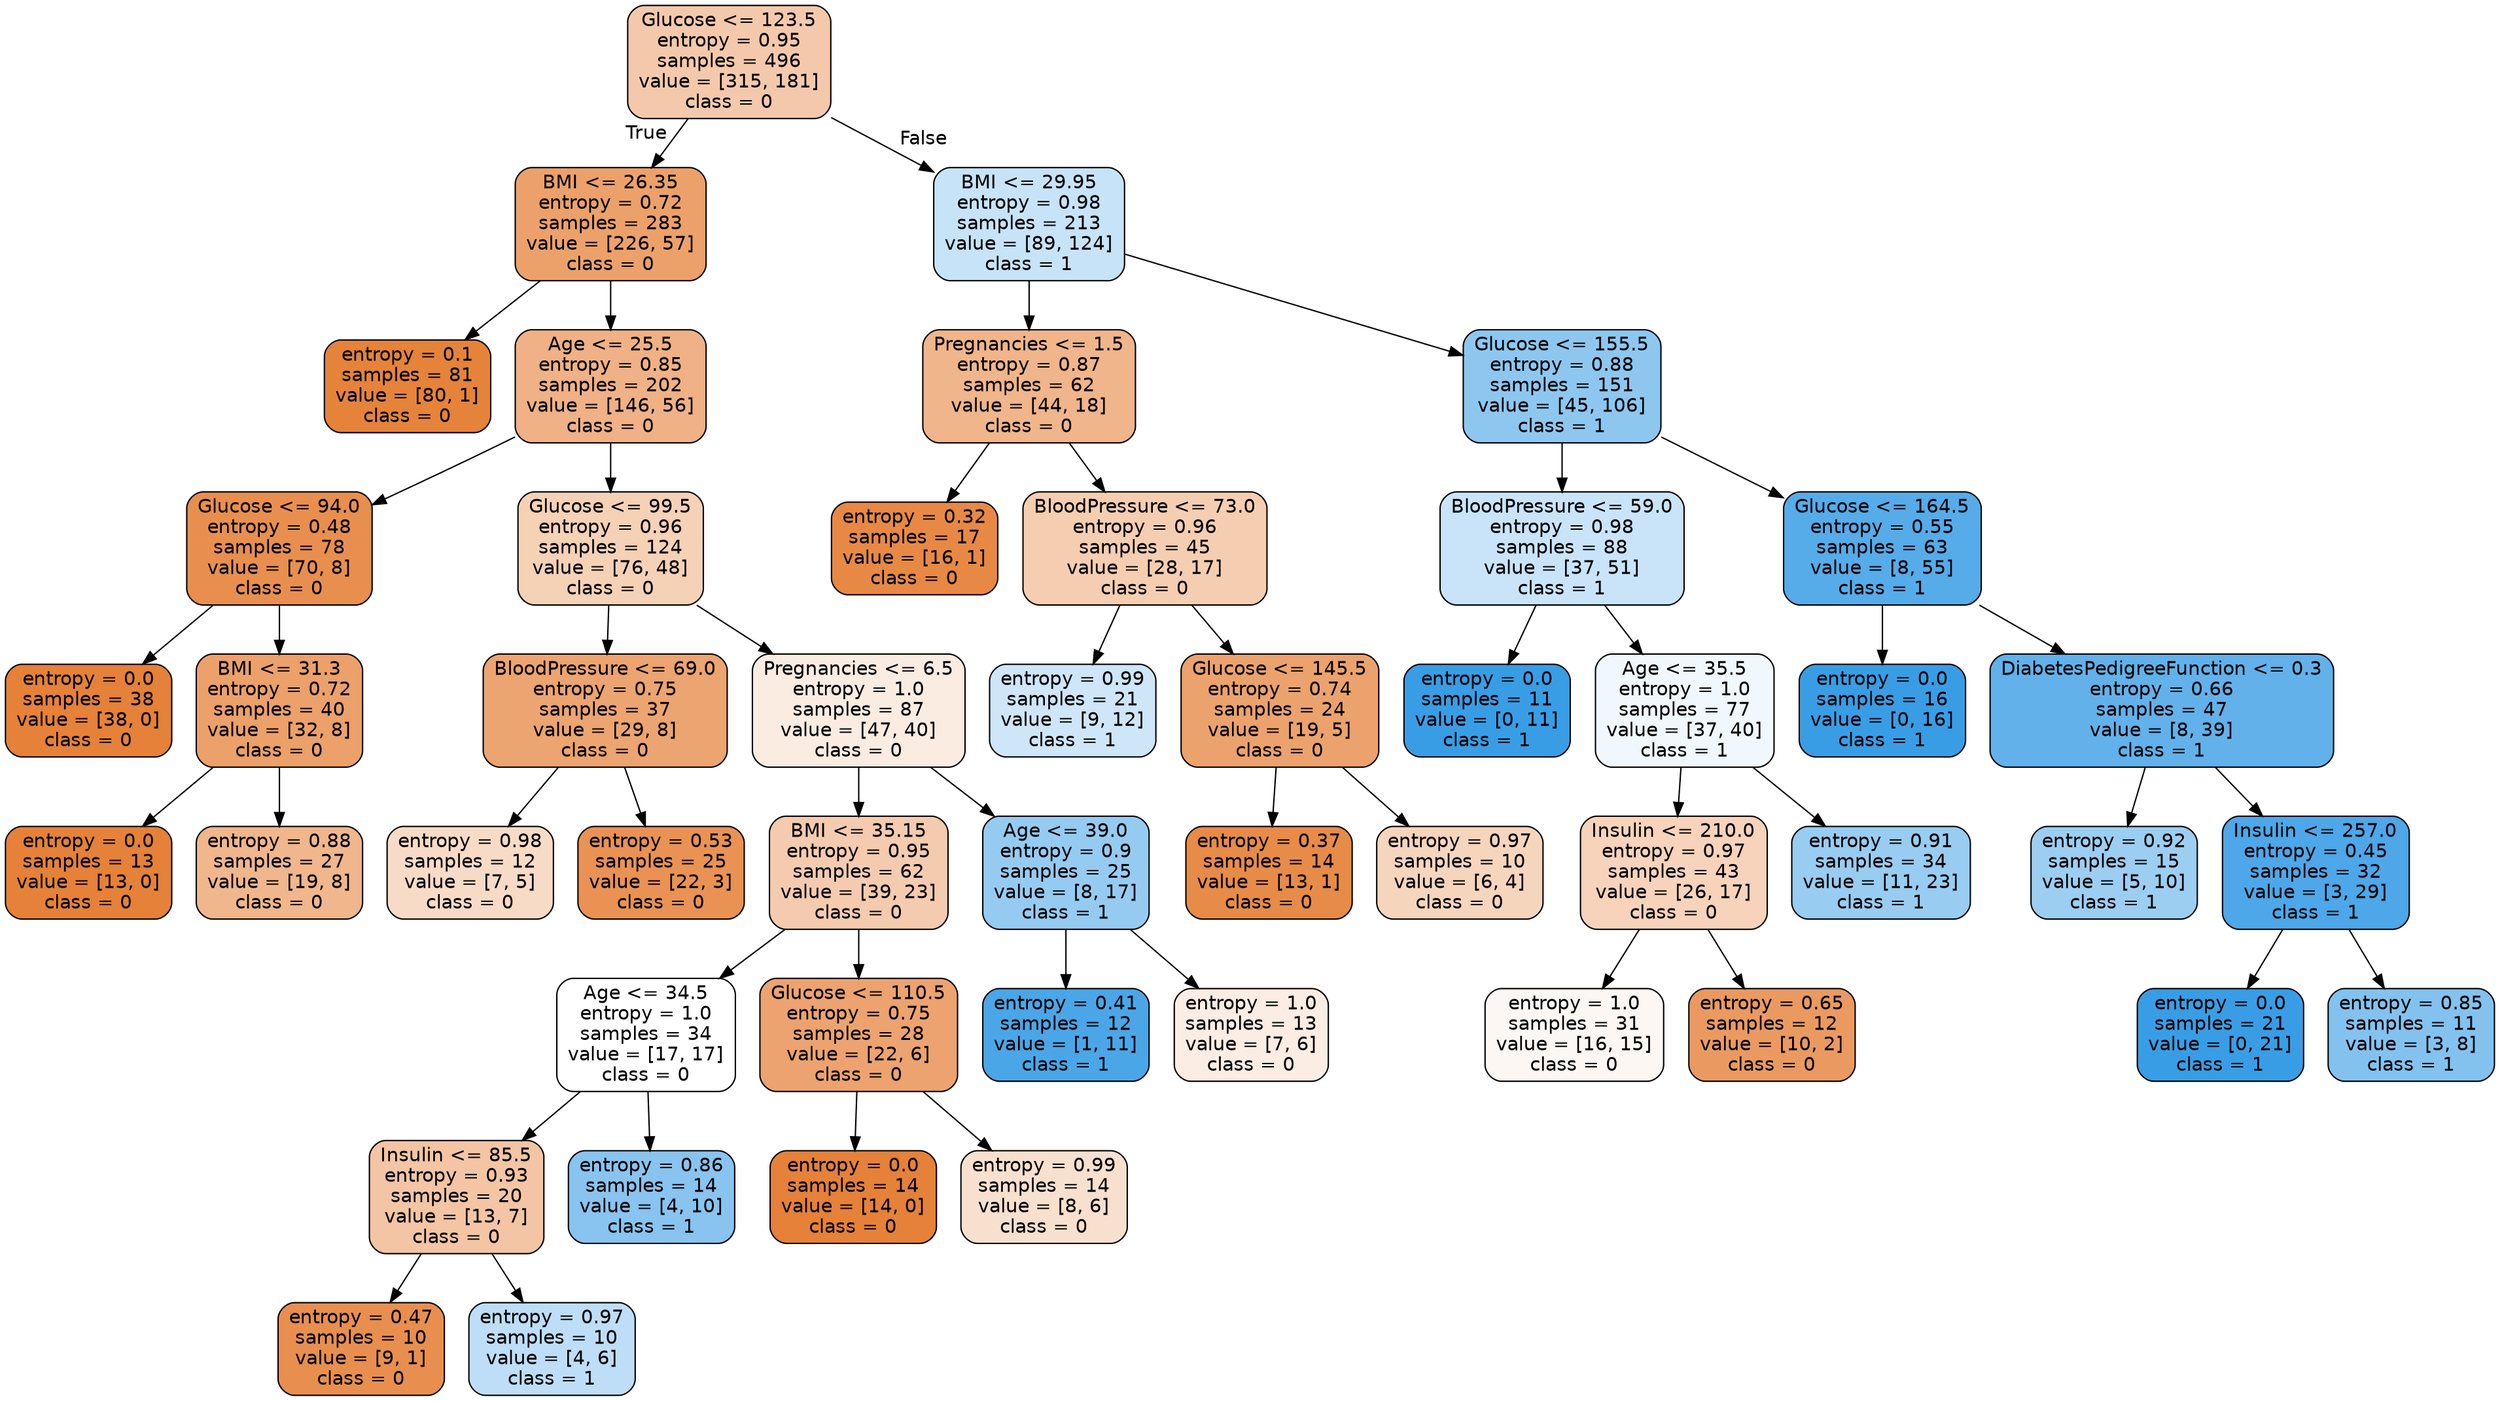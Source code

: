 digraph Tree {
node [shape=box, style="filled, rounded", color="black", fontname=helvetica] ;
edge [fontname=helvetica] ;
0 [label="Glucose <= 123.5\nentropy = 0.95\nsamples = 496\nvalue = [315, 181]\nclass = 0", fillcolor="#f4c9ab"] ;
1 [label="BMI <= 26.35\nentropy = 0.72\nsamples = 283\nvalue = [226, 57]\nclass = 0", fillcolor="#eca16b"] ;
0 -> 1 [labeldistance=2.5, labelangle=45, headlabel="True"] ;
3 [label="entropy = 0.1\nsamples = 81\nvalue = [80, 1]\nclass = 0", fillcolor="#e5833b"] ;
1 -> 3 ;
4 [label="Age <= 25.5\nentropy = 0.85\nsamples = 202\nvalue = [146, 56]\nclass = 0", fillcolor="#efb185"] ;
1 -> 4 ;
7 [label="Glucose <= 94.0\nentropy = 0.48\nsamples = 78\nvalue = [70, 8]\nclass = 0", fillcolor="#e88f50"] ;
4 -> 7 ;
13 [label="entropy = 0.0\nsamples = 38\nvalue = [38, 0]\nclass = 0", fillcolor="#e58139"] ;
7 -> 13 ;
14 [label="BMI <= 31.3\nentropy = 0.72\nsamples = 40\nvalue = [32, 8]\nclass = 0", fillcolor="#eca06a"] ;
7 -> 14 ;
17 [label="entropy = 0.0\nsamples = 13\nvalue = [13, 0]\nclass = 0", fillcolor="#e58139"] ;
14 -> 17 ;
18 [label="entropy = 0.88\nsamples = 27\nvalue = [19, 8]\nclass = 0", fillcolor="#f0b68c"] ;
14 -> 18 ;
8 [label="Glucose <= 99.5\nentropy = 0.96\nsamples = 124\nvalue = [76, 48]\nclass = 0", fillcolor="#f5d1b6"] ;
4 -> 8 ;
19 [label="BloodPressure <= 69.0\nentropy = 0.75\nsamples = 37\nvalue = [29, 8]\nclass = 0", fillcolor="#eca470"] ;
8 -> 19 ;
39 [label="entropy = 0.98\nsamples = 12\nvalue = [7, 5]\nclass = 0", fillcolor="#f8dbc6"] ;
19 -> 39 ;
40 [label="entropy = 0.53\nsamples = 25\nvalue = [22, 3]\nclass = 0", fillcolor="#e99254"] ;
19 -> 40 ;
20 [label="Pregnancies <= 6.5\nentropy = 1.0\nsamples = 87\nvalue = [47, 40]\nclass = 0", fillcolor="#fbece2"] ;
8 -> 20 ;
21 [label="BMI <= 35.15\nentropy = 0.95\nsamples = 62\nvalue = [39, 23]\nclass = 0", fillcolor="#f4cbae"] ;
20 -> 21 ;
29 [label="Age <= 34.5\nentropy = 1.0\nsamples = 34\nvalue = [17, 17]\nclass = 0", fillcolor="#ffffff"] ;
21 -> 29 ;
35 [label="Insulin <= 85.5\nentropy = 0.93\nsamples = 20\nvalue = [13, 7]\nclass = 0", fillcolor="#f3c5a4"] ;
29 -> 35 ;
37 [label="entropy = 0.47\nsamples = 10\nvalue = [9, 1]\nclass = 0", fillcolor="#e88f4f"] ;
35 -> 37 ;
38 [label="entropy = 0.97\nsamples = 10\nvalue = [4, 6]\nclass = 1", fillcolor="#bddef6"] ;
35 -> 38 ;
36 [label="entropy = 0.86\nsamples = 14\nvalue = [4, 10]\nclass = 1", fillcolor="#88c4ef"] ;
29 -> 36 ;
30 [label="Glucose <= 110.5\nentropy = 0.75\nsamples = 28\nvalue = [22, 6]\nclass = 0", fillcolor="#eca36f"] ;
21 -> 30 ;
31 [label="entropy = 0.0\nsamples = 14\nvalue = [14, 0]\nclass = 0", fillcolor="#e58139"] ;
30 -> 31 ;
32 [label="entropy = 0.99\nsamples = 14\nvalue = [8, 6]\nclass = 0", fillcolor="#f8e0ce"] ;
30 -> 32 ;
22 [label="Age <= 39.0\nentropy = 0.9\nsamples = 25\nvalue = [8, 17]\nclass = 1", fillcolor="#96cbf1"] ;
20 -> 22 ;
23 [label="entropy = 0.41\nsamples = 12\nvalue = [1, 11]\nclass = 1", fillcolor="#4ba6e7"] ;
22 -> 23 ;
24 [label="entropy = 1.0\nsamples = 13\nvalue = [7, 6]\nclass = 0", fillcolor="#fbede3"] ;
22 -> 24 ;
2 [label="BMI <= 29.95\nentropy = 0.98\nsamples = 213\nvalue = [89, 124]\nclass = 1", fillcolor="#c7e3f8"] ;
0 -> 2 [labeldistance=2.5, labelangle=-45, headlabel="False"] ;
5 [label="Pregnancies <= 1.5\nentropy = 0.87\nsamples = 62\nvalue = [44, 18]\nclass = 0", fillcolor="#f0b58a"] ;
2 -> 5 ;
15 [label="entropy = 0.32\nsamples = 17\nvalue = [16, 1]\nclass = 0", fillcolor="#e78945"] ;
5 -> 15 ;
16 [label="BloodPressure <= 73.0\nentropy = 0.96\nsamples = 45\nvalue = [28, 17]\nclass = 0", fillcolor="#f5ceb1"] ;
5 -> 16 ;
25 [label="entropy = 0.99\nsamples = 21\nvalue = [9, 12]\nclass = 1", fillcolor="#cee6f8"] ;
16 -> 25 ;
26 [label="Glucose <= 145.5\nentropy = 0.74\nsamples = 24\nvalue = [19, 5]\nclass = 0", fillcolor="#eca26d"] ;
16 -> 26 ;
43 [label="entropy = 0.37\nsamples = 14\nvalue = [13, 1]\nclass = 0", fillcolor="#e78b48"] ;
26 -> 43 ;
44 [label="entropy = 0.97\nsamples = 10\nvalue = [6, 4]\nclass = 0", fillcolor="#f6d5bd"] ;
26 -> 44 ;
6 [label="Glucose <= 155.5\nentropy = 0.88\nsamples = 151\nvalue = [45, 106]\nclass = 1", fillcolor="#8dc7f0"] ;
2 -> 6 ;
9 [label="BloodPressure <= 59.0\nentropy = 0.98\nsamples = 88\nvalue = [37, 51]\nclass = 1", fillcolor="#c9e4f8"] ;
6 -> 9 ;
11 [label="entropy = 0.0\nsamples = 11\nvalue = [0, 11]\nclass = 1", fillcolor="#399de5"] ;
9 -> 11 ;
12 [label="Age <= 35.5\nentropy = 1.0\nsamples = 77\nvalue = [37, 40]\nclass = 1", fillcolor="#f0f8fd"] ;
9 -> 12 ;
27 [label="Insulin <= 210.0\nentropy = 0.97\nsamples = 43\nvalue = [26, 17]\nclass = 0", fillcolor="#f6d3ba"] ;
12 -> 27 ;
41 [label="entropy = 1.0\nsamples = 31\nvalue = [16, 15]\nclass = 0", fillcolor="#fdf7f3"] ;
27 -> 41 ;
42 [label="entropy = 0.65\nsamples = 12\nvalue = [10, 2]\nclass = 0", fillcolor="#ea9a61"] ;
27 -> 42 ;
28 [label="entropy = 0.91\nsamples = 34\nvalue = [11, 23]\nclass = 1", fillcolor="#98ccf1"] ;
12 -> 28 ;
10 [label="Glucose <= 164.5\nentropy = 0.55\nsamples = 63\nvalue = [8, 55]\nclass = 1", fillcolor="#56abe9"] ;
6 -> 10 ;
33 [label="entropy = 0.0\nsamples = 16\nvalue = [0, 16]\nclass = 1", fillcolor="#399de5"] ;
10 -> 33 ;
34 [label="DiabetesPedigreeFunction <= 0.3\nentropy = 0.66\nsamples = 47\nvalue = [8, 39]\nclass = 1", fillcolor="#62b1ea"] ;
10 -> 34 ;
45 [label="entropy = 0.92\nsamples = 15\nvalue = [5, 10]\nclass = 1", fillcolor="#9ccef2"] ;
34 -> 45 ;
46 [label="Insulin <= 257.0\nentropy = 0.45\nsamples = 32\nvalue = [3, 29]\nclass = 1", fillcolor="#4da7e8"] ;
34 -> 46 ;
47 [label="entropy = 0.0\nsamples = 21\nvalue = [0, 21]\nclass = 1", fillcolor="#399de5"] ;
46 -> 47 ;
48 [label="entropy = 0.85\nsamples = 11\nvalue = [3, 8]\nclass = 1", fillcolor="#83c2ef"] ;
46 -> 48 ;
}